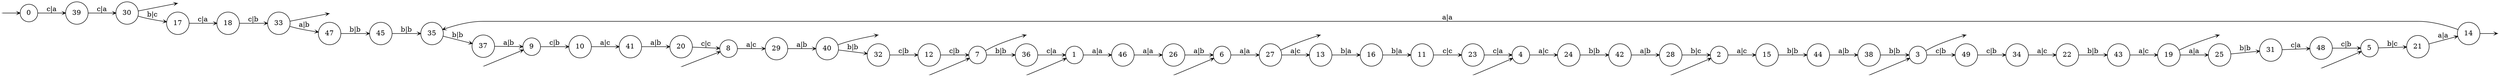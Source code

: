 digraph
{
  vcsn_context = "lat<letterset<char_letters(abc)>, letterset<char_letters(abc)>>, b"
  rankdir = LR
  edge [arrowhead = vee, arrowsize = .6]
  {
    node [shape = point, width = 0]
    I0
    I1
    I2
    I3
    I4
    I5
    I6
    I7
    I8
    I9
    F3
    F7
    F14
    F19
    F27
    F30
    F33
    F40
  }
  {
    node [shape = circle, style = rounded, width = 0.5]
    0
    1
    2
    3
    4
    5
    6
    7
    8
    9
    10
    11
    12
    13
    14
    15
    16
    17
    18
    19
    20
    21
    22
    23
    24
    25
    26
    27
    28
    29
    30
    31
    32
    33
    34
    35
    36
    37
    38
    39
    40
    41
    42
    43
    44
    45
    46
    47
    48
    49
  }
  I0 -> 0
  I1 -> 1
  I2 -> 2
  I3 -> 3
  I4 -> 4
  I5 -> 5
  I6 -> 6
  I7 -> 7
  I8 -> 8
  I9 -> 9
  0 -> 39 [label = "c|a"]
  1 -> 46 [label = "a|a"]
  2 -> 15 [label = "a|c"]
  3 -> F3
  3 -> 49 [label = "c|b"]
  4 -> 24 [label = "a|c"]
  5 -> 21 [label = "b|c"]
  6 -> 27 [label = "a|a"]
  7 -> F7
  7 -> 36 [label = "b|b"]
  8 -> 29 [label = "a|c"]
  9 -> 10 [label = "c|b"]
  10 -> 41 [label = "a|c"]
  11 -> 23 [label = "c|c"]
  12 -> 7 [label = "c|b"]
  13 -> 16 [label = "b|a"]
  14 -> F14
  14 -> 35 [label = "a|a"]
  15 -> 44 [label = "b|b"]
  16 -> 11 [label = "b|a"]
  17 -> 18 [label = "c|a"]
  18 -> 33 [label = "c|b"]
  19 -> F19
  19 -> 25 [label = "a|a"]
  20 -> 8 [label = "c|c"]
  21 -> 14 [label = "a|a"]
  22 -> 43 [label = "b|b"]
  23 -> 4 [label = "c|a"]
  24 -> 42 [label = "b|b"]
  25 -> 31 [label = "b|b"]
  26 -> 6 [label = "a|b"]
  27 -> F27
  27 -> 13 [label = "a|c"]
  28 -> 2 [label = "b|c"]
  29 -> 40 [label = "a|b"]
  30 -> F30
  30 -> 17 [label = "b|c"]
  31 -> 48 [label = "c|a"]
  32 -> 12 [label = "c|b"]
  33 -> F33
  33 -> 47 [label = "a|b"]
  34 -> 22 [label = "a|c"]
  35 -> 37 [label = "b|b"]
  36 -> 1 [label = "c|a"]
  37 -> 9 [label = "a|b"]
  38 -> 3 [label = "b|b"]
  39 -> 30 [label = "c|a"]
  40 -> F40
  40 -> 32 [label = "b|b"]
  41 -> 20 [label = "a|b"]
  42 -> 28 [label = "a|b"]
  43 -> 19 [label = "a|c"]
  44 -> 38 [label = "a|b"]
  45 -> 35 [label = "b|b"]
  46 -> 26 [label = "a|a"]
  47 -> 45 [label = "b|b"]
  48 -> 5 [label = "c|b"]
  49 -> 34 [label = "c|b"]
}
